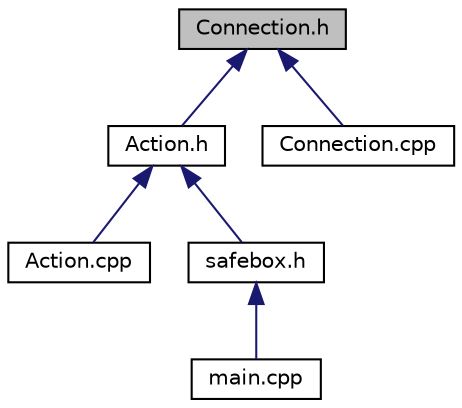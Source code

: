 digraph "Connection.h"
{
 // LATEX_PDF_SIZE
  edge [fontname="Helvetica",fontsize="10",labelfontname="Helvetica",labelfontsize="10"];
  node [fontname="Helvetica",fontsize="10",shape=record];
  Node1 [label="Connection.h",height=0.2,width=0.4,color="black", fillcolor="grey75", style="filled", fontcolor="black",tooltip="File which contain the implementation of Connection class in safeboxe namespace."];
  Node1 -> Node2 [dir="back",color="midnightblue",fontsize="10",style="solid",fontname="Helvetica"];
  Node2 [label="Action.h",height=0.2,width=0.4,color="black", fillcolor="white", style="filled",URL="$_action_8h.html",tooltip="File which contain the implementation of Action class in safeboxe namespace."];
  Node2 -> Node3 [dir="back",color="midnightblue",fontsize="10",style="solid",fontname="Helvetica"];
  Node3 [label="Action.cpp",height=0.2,width=0.4,color="black", fillcolor="white", style="filled",URL="$_action_8cpp.html",tooltip=" "];
  Node2 -> Node4 [dir="back",color="midnightblue",fontsize="10",style="solid",fontname="Helvetica"];
  Node4 [label="safebox.h",height=0.2,width=0.4,color="black", fillcolor="white", style="filled",URL="$safebox_8h.html",tooltip=" "];
  Node4 -> Node5 [dir="back",color="midnightblue",fontsize="10",style="solid",fontname="Helvetica"];
  Node5 [label="main.cpp",height=0.2,width=0.4,color="black", fillcolor="white", style="filled",URL="$main_8cpp.html",tooltip=" "];
  Node1 -> Node6 [dir="back",color="midnightblue",fontsize="10",style="solid",fontname="Helvetica"];
  Node6 [label="Connection.cpp",height=0.2,width=0.4,color="black", fillcolor="white", style="filled",URL="$_connection_8cpp.html",tooltip=" "];
}
